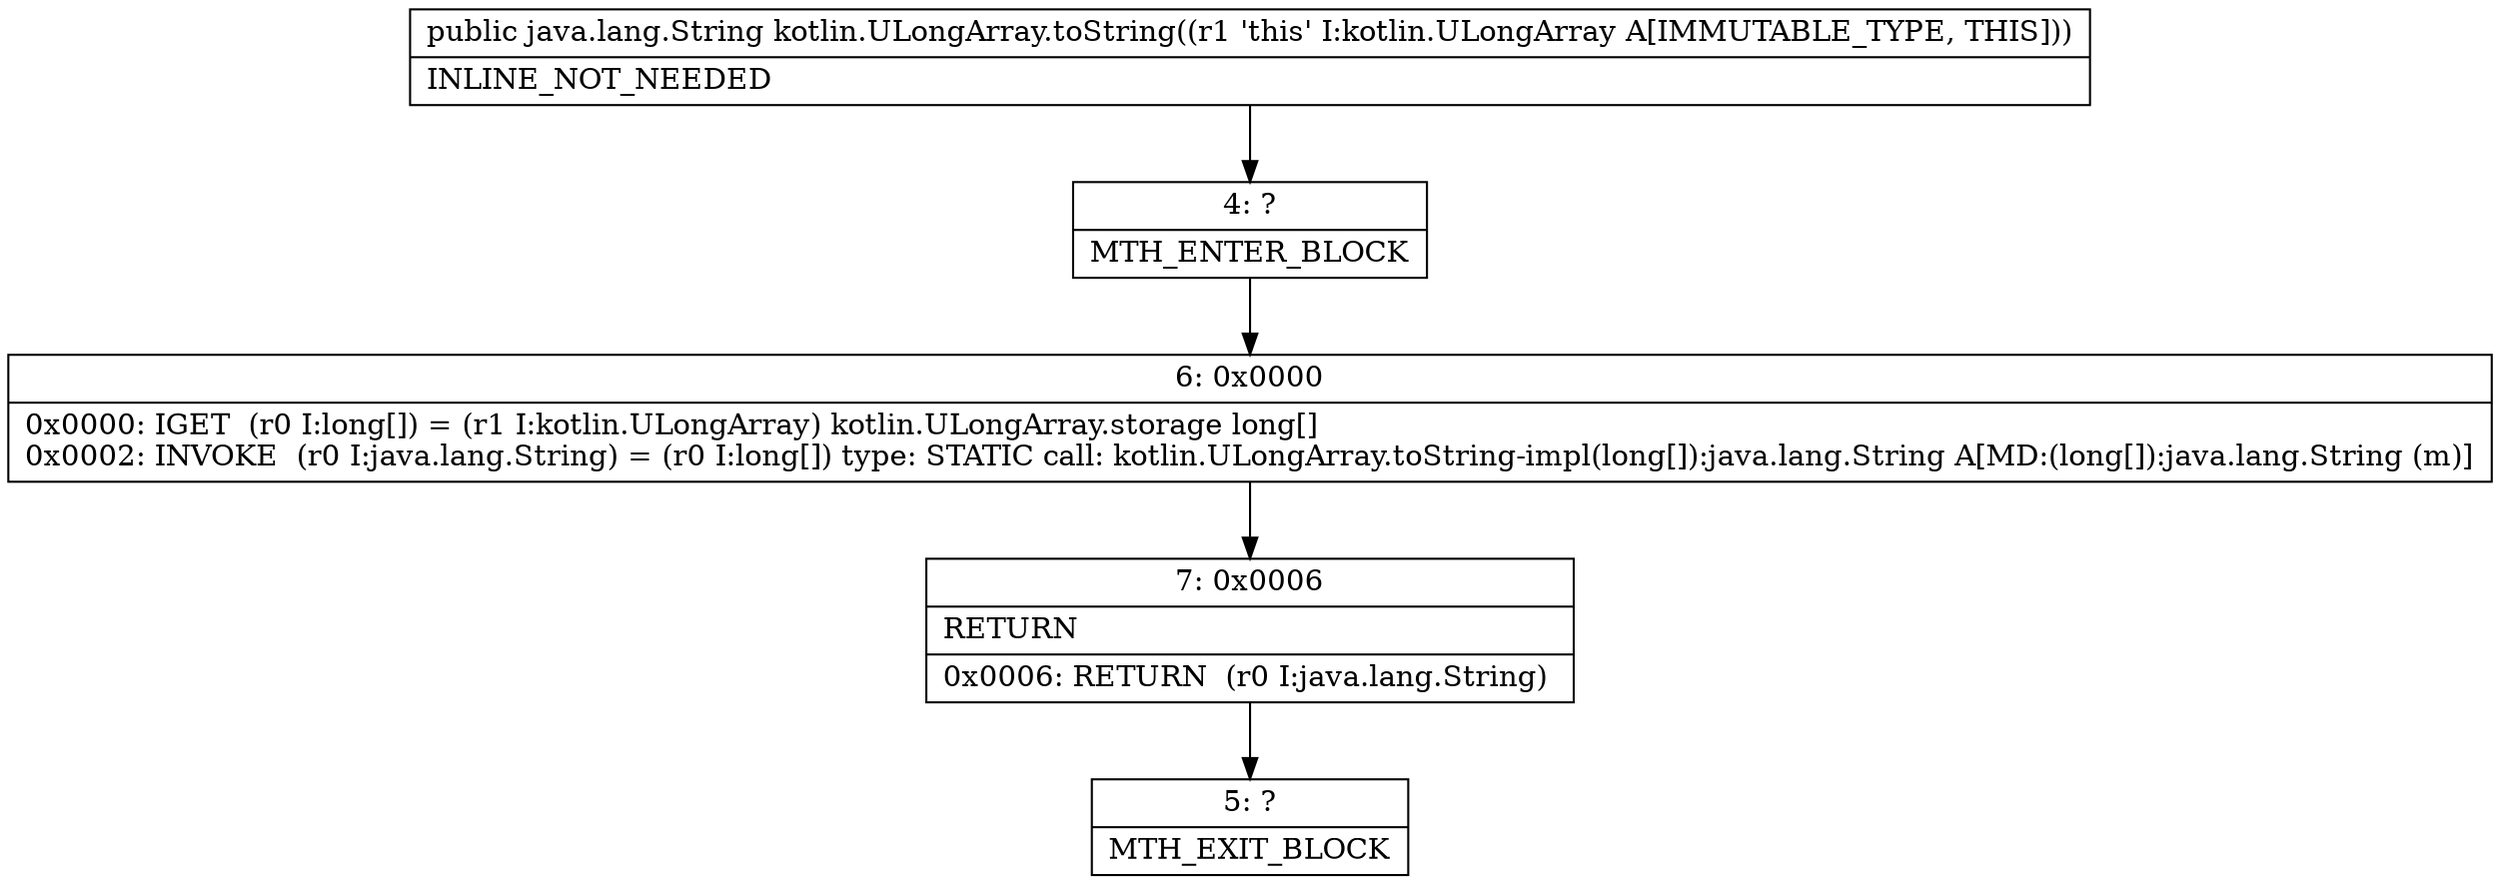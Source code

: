 digraph "CFG forkotlin.ULongArray.toString()Ljava\/lang\/String;" {
Node_4 [shape=record,label="{4\:\ ?|MTH_ENTER_BLOCK\l}"];
Node_6 [shape=record,label="{6\:\ 0x0000|0x0000: IGET  (r0 I:long[]) = (r1 I:kotlin.ULongArray) kotlin.ULongArray.storage long[] \l0x0002: INVOKE  (r0 I:java.lang.String) = (r0 I:long[]) type: STATIC call: kotlin.ULongArray.toString\-impl(long[]):java.lang.String A[MD:(long[]):java.lang.String (m)]\l}"];
Node_7 [shape=record,label="{7\:\ 0x0006|RETURN\l|0x0006: RETURN  (r0 I:java.lang.String) \l}"];
Node_5 [shape=record,label="{5\:\ ?|MTH_EXIT_BLOCK\l}"];
MethodNode[shape=record,label="{public java.lang.String kotlin.ULongArray.toString((r1 'this' I:kotlin.ULongArray A[IMMUTABLE_TYPE, THIS]))  | INLINE_NOT_NEEDED\l}"];
MethodNode -> Node_4;Node_4 -> Node_6;
Node_6 -> Node_7;
Node_7 -> Node_5;
}

